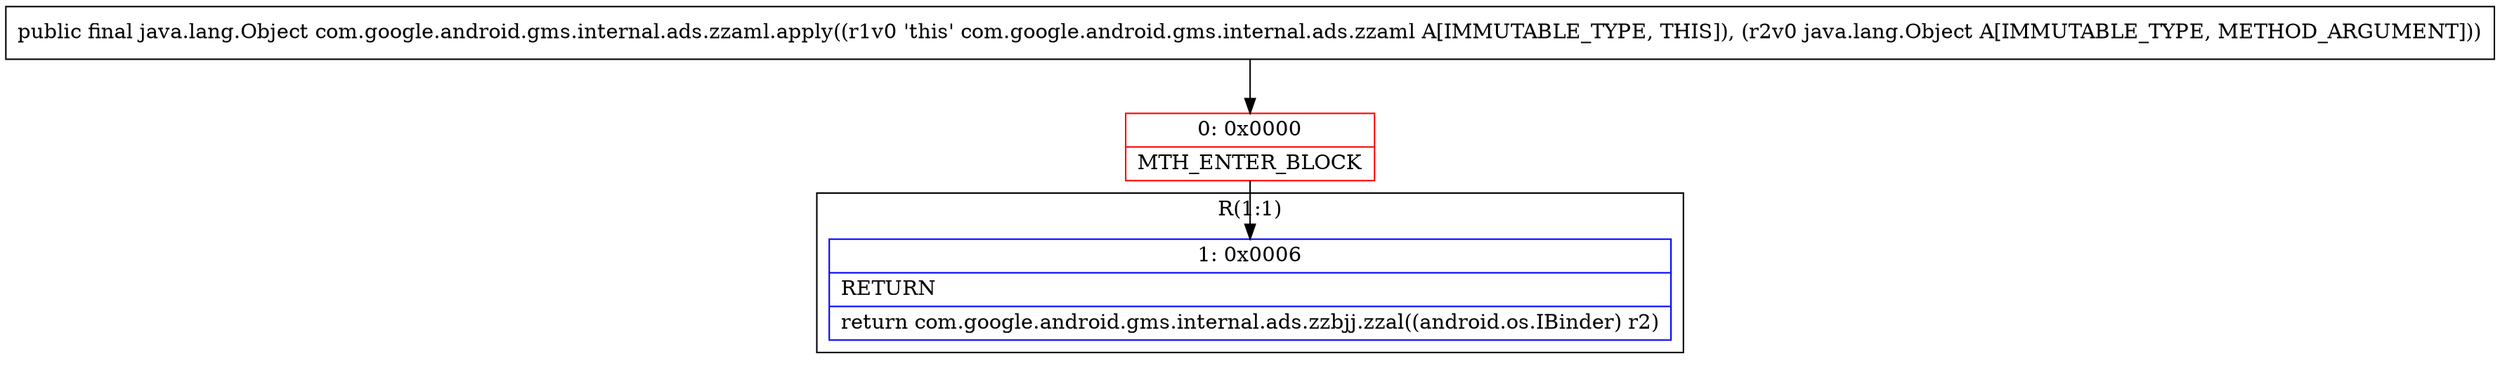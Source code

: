 digraph "CFG forcom.google.android.gms.internal.ads.zzaml.apply(Ljava\/lang\/Object;)Ljava\/lang\/Object;" {
subgraph cluster_Region_662054656 {
label = "R(1:1)";
node [shape=record,color=blue];
Node_1 [shape=record,label="{1\:\ 0x0006|RETURN\l|return com.google.android.gms.internal.ads.zzbjj.zzal((android.os.IBinder) r2)\l}"];
}
Node_0 [shape=record,color=red,label="{0\:\ 0x0000|MTH_ENTER_BLOCK\l}"];
MethodNode[shape=record,label="{public final java.lang.Object com.google.android.gms.internal.ads.zzaml.apply((r1v0 'this' com.google.android.gms.internal.ads.zzaml A[IMMUTABLE_TYPE, THIS]), (r2v0 java.lang.Object A[IMMUTABLE_TYPE, METHOD_ARGUMENT])) }"];
MethodNode -> Node_0;
Node_0 -> Node_1;
}


